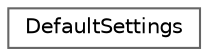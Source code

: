 digraph "Graphical Class Hierarchy"
{
 // LATEX_PDF_SIZE
  bgcolor="transparent";
  edge [fontname=Helvetica,fontsize=10,labelfontname=Helvetica,labelfontsize=10];
  node [fontname=Helvetica,fontsize=10,shape=box,height=0.2,width=0.4];
  rankdir="LR";
  Node0 [id="Node000000",label="DefaultSettings",height=0.2,width=0.4,color="grey40", fillcolor="white", style="filled",URL="$db/d58/struct_default_settings.html",tooltip="Default Settings for the MIDI Library."];
}
